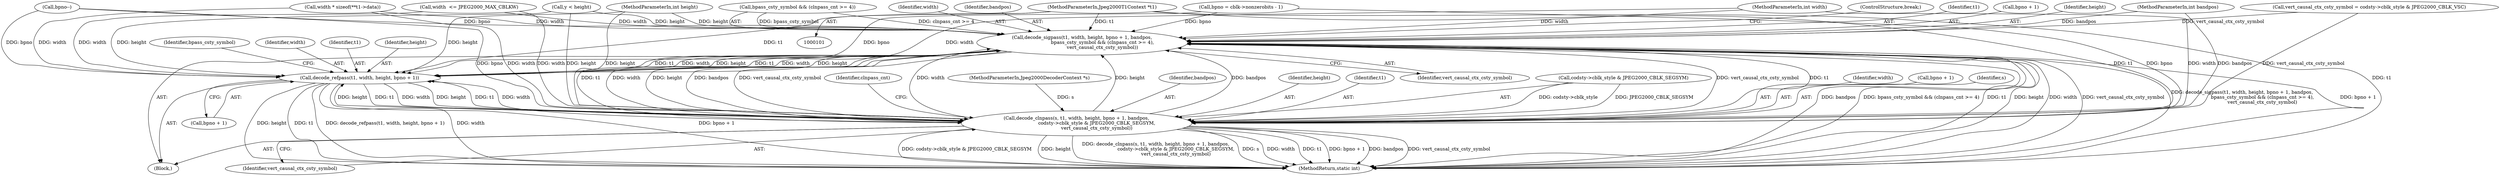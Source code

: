 digraph "0_FFmpeg_9a271a9368eaabf99e6c2046103acb33957e63b7@pointer" {
"1000104" [label="(MethodParameterIn,Jpeg2000T1Context *t1)"];
"1000252" [label="(Call,decode_sigpass(t1, width, height, bpno + 1, bandpos,\n                           bpass_csty_symbol && (clnpass_cnt >= 4),\n                           vert_causal_ctx_csty_symbol))"];
"1000268" [label="(Call,decode_refpass(t1, width, height, bpno + 1))"];
"1000291" [label="(Call,decode_clnpass(s, t1, width, height, bpno + 1, bandpos,\n                           codsty->cblk_style & JPEG2000_CBLK_SEGSYM,\n                           vert_causal_ctx_csty_symbol))"];
"1000108" [label="(MethodParameterIn,int bandpos)"];
"1000268" [label="(Call,decode_refpass(t1, width, height, bpno + 1))"];
"1000307" [label="(Identifier,clnpass_cnt)"];
"1000265" [label="(Identifier,vert_causal_ctx_csty_symbol)"];
"1000142" [label="(Call,vert_causal_ctx_csty_symbol = codsty->cblk_style & JPEG2000_CBLK_VSC)"];
"1000277" [label="(Identifier,bpass_csty_symbol)"];
"1000102" [label="(MethodParameterIn,Jpeg2000DecoderContext *s)"];
"1000106" [label="(MethodParameterIn,int width)"];
"1000291" [label="(Call,decode_clnpass(s, t1, width, height, bpno + 1, bandpos,\n                           codsty->cblk_style & JPEG2000_CBLK_SEGSYM,\n                           vert_causal_ctx_csty_symbol))"];
"1000340" [label="(MethodReturn,static int)"];
"1000299" [label="(Identifier,bandpos)"];
"1000333" [label="(Call,bpno--)"];
"1000295" [label="(Identifier,height)"];
"1000266" [label="(ControlStructure,break;)"];
"1000270" [label="(Identifier,width)"];
"1000253" [label="(Identifier,t1)"];
"1000256" [label="(Call,bpno + 1)"];
"1000293" [label="(Identifier,t1)"];
"1000255" [label="(Identifier,height)"];
"1000300" [label="(Call,codsty->cblk_style & JPEG2000_CBLK_SEGSYM)"];
"1000173" [label="(Call,width * sizeof(**t1->data))"];
"1000260" [label="(Call,bpass_csty_symbol && (clnpass_cnt >= 4))"];
"1000254" [label="(Identifier,width)"];
"1000150" [label="(Call,width  <= JPEG2000_MAX_CBLKW)"];
"1000272" [label="(Call,bpno + 1)"];
"1000269" [label="(Identifier,t1)"];
"1000294" [label="(Identifier,width)"];
"1000259" [label="(Identifier,bandpos)"];
"1000161" [label="(Call,y < height)"];
"1000107" [label="(MethodParameterIn,int height)"];
"1000271" [label="(Identifier,height)"];
"1000252" [label="(Call,decode_sigpass(t1, width, height, bpno + 1, bandpos,\n                           bpass_csty_symbol && (clnpass_cnt >= 4),\n                           vert_causal_ctx_csty_symbol))"];
"1000296" [label="(Call,bpno + 1)"];
"1000250" [label="(Block,)"];
"1000104" [label="(MethodParameterIn,Jpeg2000T1Context *t1)"];
"1000121" [label="(Call,bpno = cblk->nonzerobits - 1)"];
"1000305" [label="(Identifier,vert_causal_ctx_csty_symbol)"];
"1000292" [label="(Identifier,s)"];
"1000104" -> "1000101"  [label="AST: "];
"1000104" -> "1000340"  [label="DDG: t1"];
"1000104" -> "1000252"  [label="DDG: t1"];
"1000104" -> "1000268"  [label="DDG: t1"];
"1000104" -> "1000291"  [label="DDG: t1"];
"1000252" -> "1000250"  [label="AST: "];
"1000252" -> "1000265"  [label="CFG: "];
"1000253" -> "1000252"  [label="AST: "];
"1000254" -> "1000252"  [label="AST: "];
"1000255" -> "1000252"  [label="AST: "];
"1000256" -> "1000252"  [label="AST: "];
"1000259" -> "1000252"  [label="AST: "];
"1000260" -> "1000252"  [label="AST: "];
"1000265" -> "1000252"  [label="AST: "];
"1000266" -> "1000252"  [label="CFG: "];
"1000252" -> "1000340"  [label="DDG: bandpos"];
"1000252" -> "1000340"  [label="DDG: bpass_csty_symbol && (clnpass_cnt >= 4)"];
"1000252" -> "1000340"  [label="DDG: t1"];
"1000252" -> "1000340"  [label="DDG: height"];
"1000252" -> "1000340"  [label="DDG: width"];
"1000252" -> "1000340"  [label="DDG: vert_causal_ctx_csty_symbol"];
"1000252" -> "1000340"  [label="DDG: decode_sigpass(t1, width, height, bpno + 1, bandpos,\n                           bpass_csty_symbol && (clnpass_cnt >= 4),\n                           vert_causal_ctx_csty_symbol)"];
"1000252" -> "1000340"  [label="DDG: bpno + 1"];
"1000291" -> "1000252"  [label="DDG: t1"];
"1000291" -> "1000252"  [label="DDG: width"];
"1000291" -> "1000252"  [label="DDG: height"];
"1000291" -> "1000252"  [label="DDG: bandpos"];
"1000291" -> "1000252"  [label="DDG: vert_causal_ctx_csty_symbol"];
"1000268" -> "1000252"  [label="DDG: t1"];
"1000268" -> "1000252"  [label="DDG: width"];
"1000268" -> "1000252"  [label="DDG: height"];
"1000150" -> "1000252"  [label="DDG: width"];
"1000173" -> "1000252"  [label="DDG: width"];
"1000106" -> "1000252"  [label="DDG: width"];
"1000107" -> "1000252"  [label="DDG: height"];
"1000161" -> "1000252"  [label="DDG: height"];
"1000333" -> "1000252"  [label="DDG: bpno"];
"1000121" -> "1000252"  [label="DDG: bpno"];
"1000108" -> "1000252"  [label="DDG: bandpos"];
"1000260" -> "1000252"  [label="DDG: bpass_csty_symbol"];
"1000260" -> "1000252"  [label="DDG: clnpass_cnt >= 4"];
"1000142" -> "1000252"  [label="DDG: vert_causal_ctx_csty_symbol"];
"1000252" -> "1000268"  [label="DDG: t1"];
"1000252" -> "1000268"  [label="DDG: width"];
"1000252" -> "1000268"  [label="DDG: height"];
"1000252" -> "1000291"  [label="DDG: t1"];
"1000252" -> "1000291"  [label="DDG: width"];
"1000252" -> "1000291"  [label="DDG: height"];
"1000252" -> "1000291"  [label="DDG: bandpos"];
"1000252" -> "1000291"  [label="DDG: vert_causal_ctx_csty_symbol"];
"1000268" -> "1000250"  [label="AST: "];
"1000268" -> "1000272"  [label="CFG: "];
"1000269" -> "1000268"  [label="AST: "];
"1000270" -> "1000268"  [label="AST: "];
"1000271" -> "1000268"  [label="AST: "];
"1000272" -> "1000268"  [label="AST: "];
"1000277" -> "1000268"  [label="CFG: "];
"1000268" -> "1000340"  [label="DDG: t1"];
"1000268" -> "1000340"  [label="DDG: decode_refpass(t1, width, height, bpno + 1)"];
"1000268" -> "1000340"  [label="DDG: width"];
"1000268" -> "1000340"  [label="DDG: bpno + 1"];
"1000268" -> "1000340"  [label="DDG: height"];
"1000291" -> "1000268"  [label="DDG: t1"];
"1000291" -> "1000268"  [label="DDG: width"];
"1000291" -> "1000268"  [label="DDG: height"];
"1000150" -> "1000268"  [label="DDG: width"];
"1000173" -> "1000268"  [label="DDG: width"];
"1000106" -> "1000268"  [label="DDG: width"];
"1000107" -> "1000268"  [label="DDG: height"];
"1000161" -> "1000268"  [label="DDG: height"];
"1000333" -> "1000268"  [label="DDG: bpno"];
"1000121" -> "1000268"  [label="DDG: bpno"];
"1000268" -> "1000291"  [label="DDG: t1"];
"1000268" -> "1000291"  [label="DDG: width"];
"1000268" -> "1000291"  [label="DDG: height"];
"1000291" -> "1000250"  [label="AST: "];
"1000291" -> "1000305"  [label="CFG: "];
"1000292" -> "1000291"  [label="AST: "];
"1000293" -> "1000291"  [label="AST: "];
"1000294" -> "1000291"  [label="AST: "];
"1000295" -> "1000291"  [label="AST: "];
"1000296" -> "1000291"  [label="AST: "];
"1000299" -> "1000291"  [label="AST: "];
"1000300" -> "1000291"  [label="AST: "];
"1000305" -> "1000291"  [label="AST: "];
"1000307" -> "1000291"  [label="CFG: "];
"1000291" -> "1000340"  [label="DDG: decode_clnpass(s, t1, width, height, bpno + 1, bandpos,\n                           codsty->cblk_style & JPEG2000_CBLK_SEGSYM,\n                           vert_causal_ctx_csty_symbol)"];
"1000291" -> "1000340"  [label="DDG: s"];
"1000291" -> "1000340"  [label="DDG: width"];
"1000291" -> "1000340"  [label="DDG: t1"];
"1000291" -> "1000340"  [label="DDG: bpno + 1"];
"1000291" -> "1000340"  [label="DDG: bandpos"];
"1000291" -> "1000340"  [label="DDG: vert_causal_ctx_csty_symbol"];
"1000291" -> "1000340"  [label="DDG: codsty->cblk_style & JPEG2000_CBLK_SEGSYM"];
"1000291" -> "1000340"  [label="DDG: height"];
"1000102" -> "1000291"  [label="DDG: s"];
"1000150" -> "1000291"  [label="DDG: width"];
"1000173" -> "1000291"  [label="DDG: width"];
"1000106" -> "1000291"  [label="DDG: width"];
"1000107" -> "1000291"  [label="DDG: height"];
"1000161" -> "1000291"  [label="DDG: height"];
"1000333" -> "1000291"  [label="DDG: bpno"];
"1000121" -> "1000291"  [label="DDG: bpno"];
"1000108" -> "1000291"  [label="DDG: bandpos"];
"1000300" -> "1000291"  [label="DDG: codsty->cblk_style"];
"1000300" -> "1000291"  [label="DDG: JPEG2000_CBLK_SEGSYM"];
"1000142" -> "1000291"  [label="DDG: vert_causal_ctx_csty_symbol"];
}
